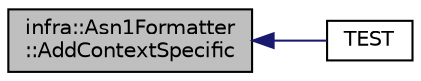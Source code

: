 digraph "infra::Asn1Formatter::AddContextSpecific"
{
 // INTERACTIVE_SVG=YES
  edge [fontname="Helvetica",fontsize="10",labelfontname="Helvetica",labelfontsize="10"];
  node [fontname="Helvetica",fontsize="10",shape=record];
  rankdir="LR";
  Node34 [label="infra::Asn1Formatter\l::AddContextSpecific",height=0.2,width=0.4,color="black", fillcolor="grey75", style="filled", fontcolor="black"];
  Node34 -> Node35 [dir="back",color="midnightblue",fontsize="10",style="solid",fontname="Helvetica"];
  Node35 [label="TEST",height=0.2,width=0.4,color="black", fillcolor="white", style="filled",URL="$d1/db0/_test_asn1_formatter_8cpp.html#a1cecfe7d9d3250cb895c0b1f42b7f65b"];
}
